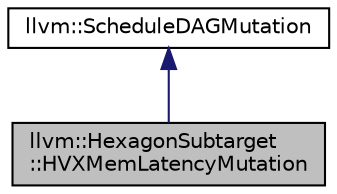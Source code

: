 digraph "llvm::HexagonSubtarget::HVXMemLatencyMutation"
{
 // LATEX_PDF_SIZE
  bgcolor="transparent";
  edge [fontname="Helvetica",fontsize="10",labelfontname="Helvetica",labelfontsize="10"];
  node [fontname="Helvetica",fontsize="10",shape="box"];
  Node1 [label="llvm::HexagonSubtarget\l::HVXMemLatencyMutation",height=0.2,width=0.4,color="black", fillcolor="grey75", style="filled", fontcolor="black",tooltip=" "];
  Node2 -> Node1 [dir="back",color="midnightblue",fontsize="10",style="solid",fontname="Helvetica"];
  Node2 [label="llvm::ScheduleDAGMutation",height=0.2,width=0.4,color="black",URL="$classllvm_1_1ScheduleDAGMutation.html",tooltip="Mutate the DAG as a postpass after normal DAG building."];
}

